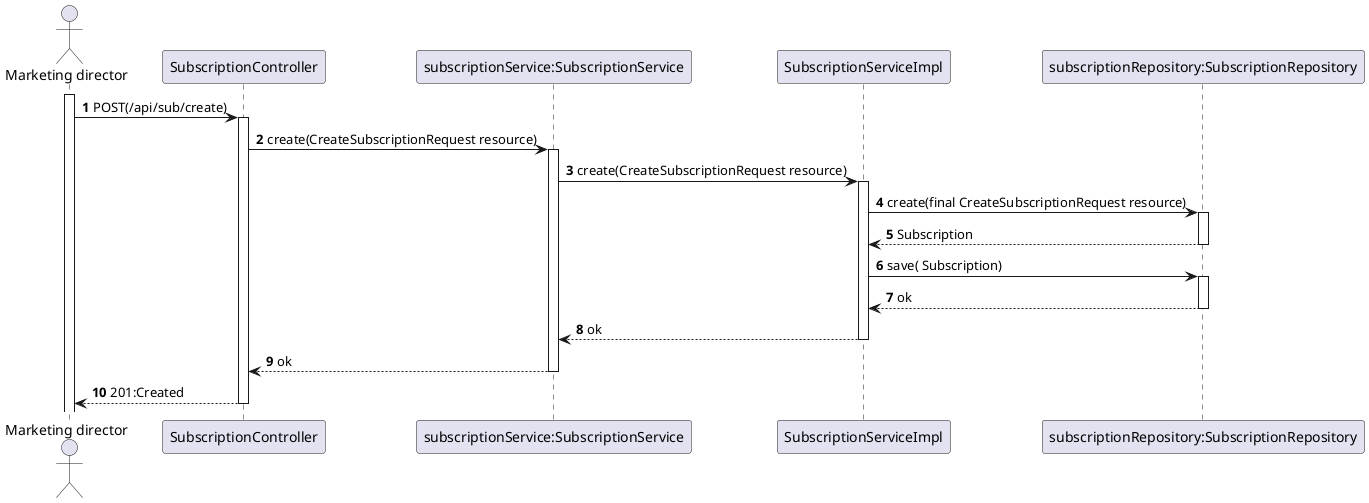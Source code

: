 @startuml
'https://plantuml.com/sequence-diagram

autoactivate on
autonumber

actor "Marketing director" as User
participant "SubscriptionController" as Ctrl
participant "subscriptionService:SubscriptionService" as Service
participant "SubscriptionServiceImpl" as Impl
participant "subscriptionRepository:SubscriptionRepository" as Repo

activate User

User -> Ctrl: POST(/api/sub/create)
Ctrl -> Service: create(CreateSubscriptionRequest resource)
Service -> Impl: create(CreateSubscriptionRequest resource)
Impl -> Repo: create(final CreateSubscriptionRequest resource)
Repo --> Impl: Subscription
Impl -> Repo: save( Subscription)
Repo --> Impl: ok
Impl --> Service: ok
Service --> Ctrl: ok
Ctrl --> User: 201:Created
@enduml


